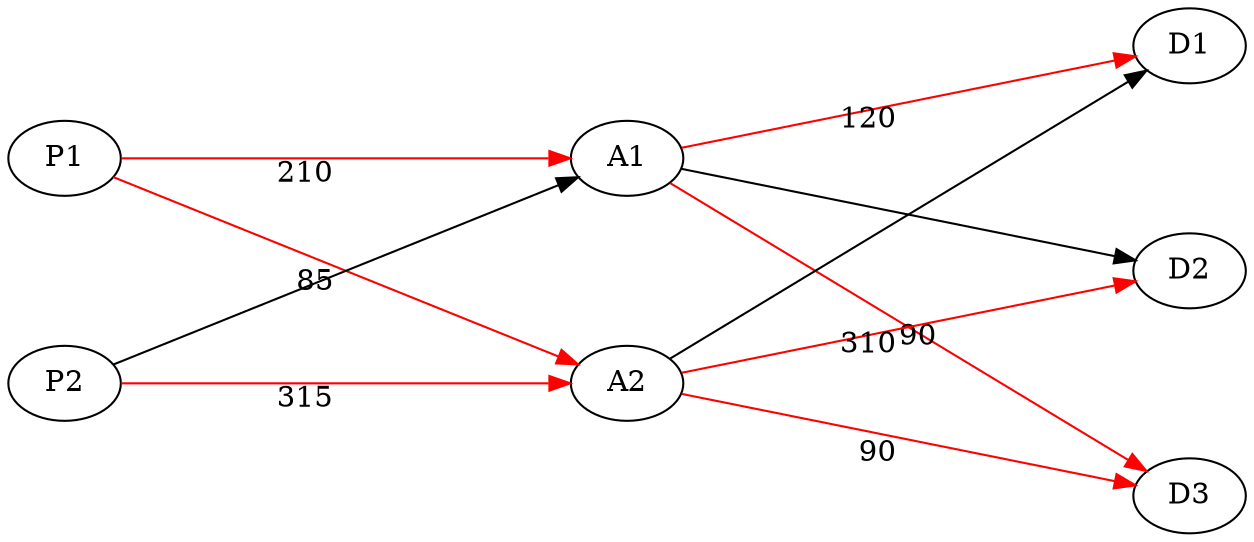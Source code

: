 digraph {
    graph[nodesep="1", ranksep="3"];
    rankdir="LR";
    splines="line";
    forcelabels=true;
    P1 -> A1[color=red, xlabel = "210"];
    P1 -> A2[color=red, xlabel = "85"];
    P2 -> A1[];
    P2 -> A2[color=red, xlabel = "315"];
    A1 -> D1[color=red, xlabel = "120"];
    A1 -> D2[];
    A1 -> D3[color=red, xlabel = "90"];
    A2 -> D1[];
    A2 -> D2[color=red, xlabel = "310"];
    A2 -> D3[color=red, xlabel = "90"];
}
